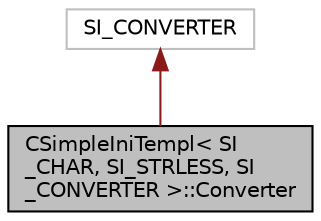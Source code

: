 digraph "CSimpleIniTempl&lt; SI_CHAR, SI_STRLESS, SI_CONVERTER &gt;::Converter"
{
  edge [fontname="Helvetica",fontsize="10",labelfontname="Helvetica",labelfontsize="10"];
  node [fontname="Helvetica",fontsize="10",shape=record];
  Node1 [label="CSimpleIniTempl\< SI\l_CHAR, SI_STRLESS, SI\l_CONVERTER \>::Converter",height=0.2,width=0.4,color="black", fillcolor="grey75", style="filled", fontcolor="black"];
  Node2 -> Node1 [dir="back",color="firebrick4",fontsize="10",style="solid",fontname="Helvetica"];
  Node2 [label="SI_CONVERTER",height=0.2,width=0.4,color="grey75", fillcolor="white", style="filled"];
}
